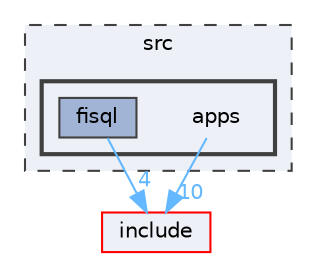 digraph "src/apps"
{
 // LATEX_PDF_SIZE
  bgcolor="transparent";
  edge [fontname=Helvetica,fontsize=10,labelfontname=Helvetica,labelfontsize=10];
  node [fontname=Helvetica,fontsize=10,shape=box,height=0.2,width=0.4];
  compound=true
  subgraph clusterdir_68267d1309a1af8e8297ef4c3efbcdba {
    graph [ bgcolor="#edf0f7", pencolor="grey25", label="src", fontname=Helvetica,fontsize=10 style="filled,dashed", URL="dir_68267d1309a1af8e8297ef4c3efbcdba.html",tooltip=""]
  subgraph clusterdir_53adf0b982dc8545998aae3f283a5a58 {
    graph [ bgcolor="#edf0f7", pencolor="grey25", label="", fontname=Helvetica,fontsize=10 style="filled,bold", URL="dir_53adf0b982dc8545998aae3f283a5a58.html",tooltip=""]
    dir_53adf0b982dc8545998aae3f283a5a58 [shape=plaintext, label="apps"];
  dir_cbfc6763032c97ce96998fb3f3059024 [label="fisql", fillcolor="#a2b4d6", color="grey25", style="filled", URL="dir_cbfc6763032c97ce96998fb3f3059024.html",tooltip=""];
  }
  }
  dir_d44c64559bbebec7f509842c48db8b23 [label="include", fillcolor="#edf0f7", color="red", style="filled", URL="dir_d44c64559bbebec7f509842c48db8b23.html",tooltip=""];
  dir_53adf0b982dc8545998aae3f283a5a58->dir_d44c64559bbebec7f509842c48db8b23 [headlabel="10", labeldistance=1.5 headhref="dir_000000_000007.html" href="dir_000000_000007.html" color="steelblue1" fontcolor="steelblue1"];
  dir_cbfc6763032c97ce96998fb3f3059024->dir_d44c64559bbebec7f509842c48db8b23 [headlabel="4", labeldistance=1.5 headhref="dir_000004_000007.html" href="dir_000004_000007.html" color="steelblue1" fontcolor="steelblue1"];
}
